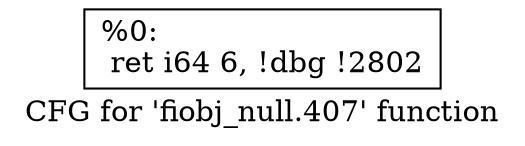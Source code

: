 digraph "CFG for 'fiobj_null.407' function" {
	label="CFG for 'fiobj_null.407' function";

	Node0x556852286a50 [shape=record,label="{%0:\l  ret i64 6, !dbg !2802\l}"];
}
